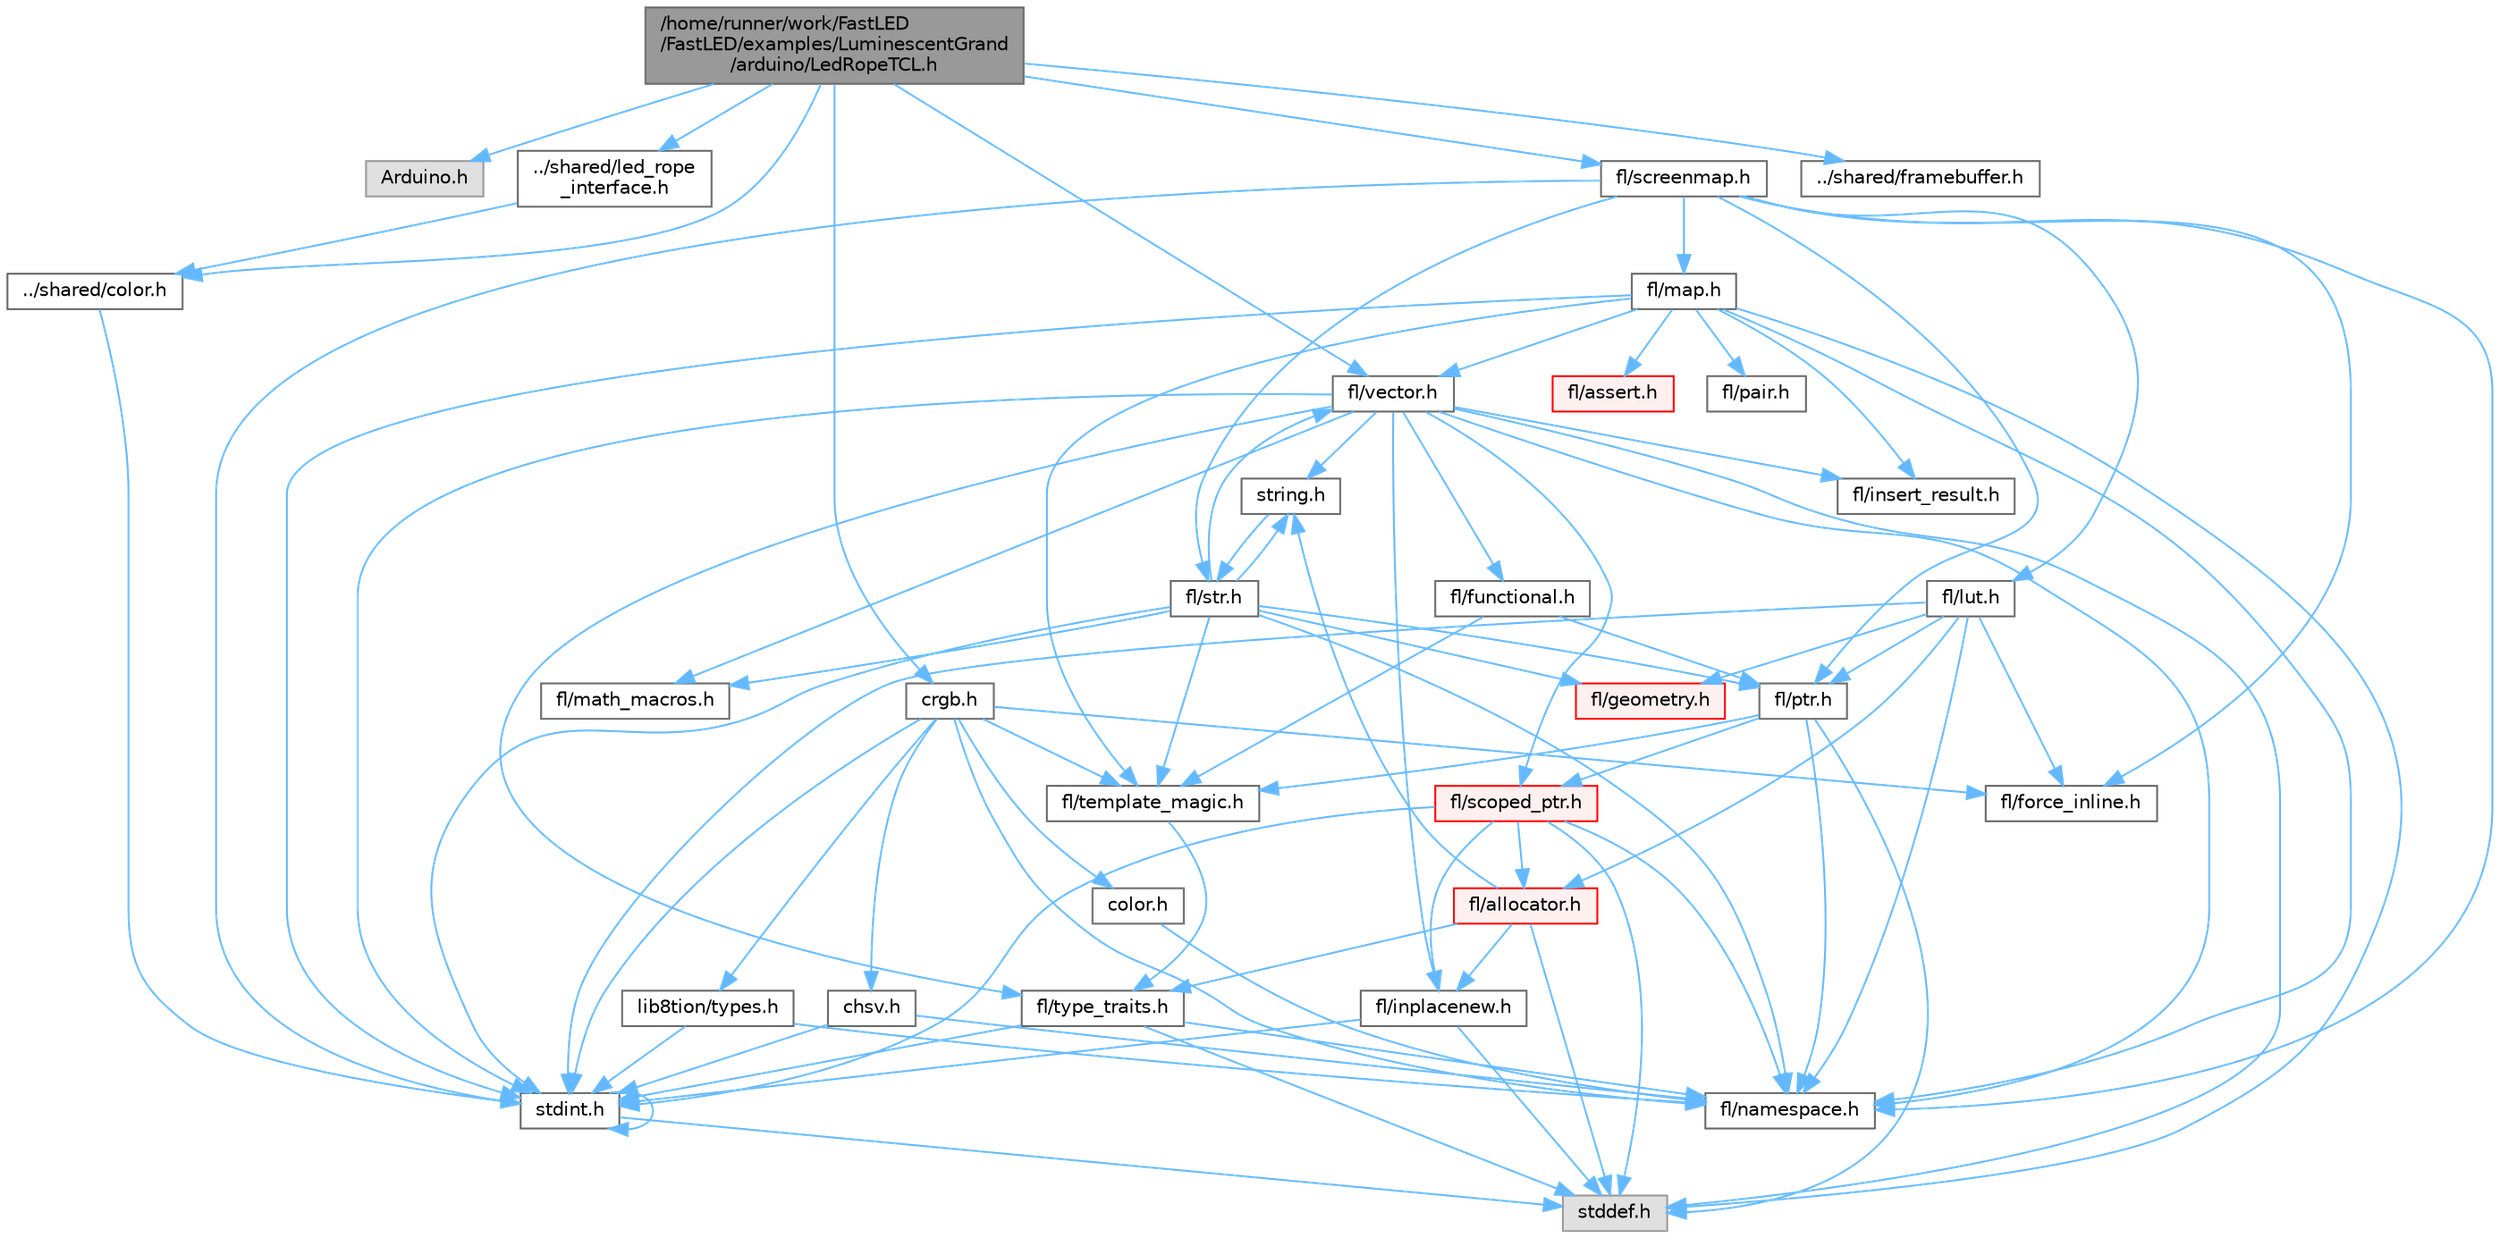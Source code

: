 digraph "/home/runner/work/FastLED/FastLED/examples/LuminescentGrand/arduino/LedRopeTCL.h"
{
 // INTERACTIVE_SVG=YES
 // LATEX_PDF_SIZE
  bgcolor="transparent";
  edge [fontname=Helvetica,fontsize=10,labelfontname=Helvetica,labelfontsize=10];
  node [fontname=Helvetica,fontsize=10,shape=box,height=0.2,width=0.4];
  Node1 [id="Node000001",label="/home/runner/work/FastLED\l/FastLED/examples/LuminescentGrand\l/arduino/LedRopeTCL.h",height=0.2,width=0.4,color="gray40", fillcolor="grey60", style="filled", fontcolor="black",tooltip=" "];
  Node1 -> Node2 [id="edge1_Node000001_Node000002",color="steelblue1",style="solid",tooltip=" "];
  Node2 [id="Node000002",label="Arduino.h",height=0.2,width=0.4,color="grey60", fillcolor="#E0E0E0", style="filled",tooltip=" "];
  Node1 -> Node3 [id="edge2_Node000001_Node000003",color="steelblue1",style="solid",tooltip=" "];
  Node3 [id="Node000003",label="../shared/color.h",height=0.2,width=0.4,color="grey40", fillcolor="white", style="filled",URL="$de/de1/examples_2_luminescent_grand_2shared_2color_8h.html",tooltip=" "];
  Node3 -> Node4 [id="edge3_Node000003_Node000004",color="steelblue1",style="solid",tooltip=" "];
  Node4 [id="Node000004",label="stdint.h",height=0.2,width=0.4,color="grey40", fillcolor="white", style="filled",URL="$df/dd8/stdint_8h.html",tooltip=" "];
  Node4 -> Node5 [id="edge4_Node000004_Node000005",color="steelblue1",style="solid",tooltip=" "];
  Node5 [id="Node000005",label="stddef.h",height=0.2,width=0.4,color="grey60", fillcolor="#E0E0E0", style="filled",tooltip=" "];
  Node4 -> Node4 [id="edge5_Node000004_Node000004",color="steelblue1",style="solid",tooltip=" "];
  Node1 -> Node6 [id="edge6_Node000001_Node000006",color="steelblue1",style="solid",tooltip=" "];
  Node6 [id="Node000006",label="../shared/framebuffer.h",height=0.2,width=0.4,color="grey40", fillcolor="white", style="filled",URL="$d4/dd2/framebuffer_8h.html",tooltip=" "];
  Node1 -> Node7 [id="edge7_Node000001_Node000007",color="steelblue1",style="solid",tooltip=" "];
  Node7 [id="Node000007",label="../shared/led_rope\l_interface.h",height=0.2,width=0.4,color="grey40", fillcolor="white", style="filled",URL="$db/d19/led__rope__interface_8h.html",tooltip=" "];
  Node7 -> Node3 [id="edge8_Node000007_Node000003",color="steelblue1",style="solid",tooltip=" "];
  Node1 -> Node8 [id="edge9_Node000001_Node000008",color="steelblue1",style="solid",tooltip=" "];
  Node8 [id="Node000008",label="fl/vector.h",height=0.2,width=0.4,color="grey40", fillcolor="white", style="filled",URL="$d6/d68/vector_8h.html",tooltip=" "];
  Node8 -> Node5 [id="edge10_Node000008_Node000005",color="steelblue1",style="solid",tooltip=" "];
  Node8 -> Node4 [id="edge11_Node000008_Node000004",color="steelblue1",style="solid",tooltip=" "];
  Node8 -> Node9 [id="edge12_Node000008_Node000009",color="steelblue1",style="solid",tooltip=" "];
  Node9 [id="Node000009",label="string.h",height=0.2,width=0.4,color="grey40", fillcolor="white", style="filled",URL="$da/d66/string_8h.html",tooltip=" "];
  Node9 -> Node10 [id="edge13_Node000009_Node000010",color="steelblue1",style="solid",tooltip=" "];
  Node10 [id="Node000010",label="fl/str.h",height=0.2,width=0.4,color="grey40", fillcolor="white", style="filled",URL="$d1/d93/str_8h.html",tooltip=" "];
  Node10 -> Node4 [id="edge14_Node000010_Node000004",color="steelblue1",style="solid",tooltip=" "];
  Node10 -> Node9 [id="edge15_Node000010_Node000009",color="steelblue1",style="solid",tooltip=" "];
  Node10 -> Node11 [id="edge16_Node000010_Node000011",color="steelblue1",style="solid",tooltip=" "];
  Node11 [id="Node000011",label="fl/geometry.h",height=0.2,width=0.4,color="red", fillcolor="#FFF0F0", style="filled",URL="$d4/d67/geometry_8h.html",tooltip=" "];
  Node10 -> Node16 [id="edge17_Node000010_Node000016",color="steelblue1",style="solid",tooltip=" "];
  Node16 [id="Node000016",label="fl/math_macros.h",height=0.2,width=0.4,color="grey40", fillcolor="white", style="filled",URL="$d8/db8/math__macros_8h.html",tooltip=" "];
  Node10 -> Node17 [id="edge18_Node000010_Node000017",color="steelblue1",style="solid",tooltip=" "];
  Node17 [id="Node000017",label="fl/namespace.h",height=0.2,width=0.4,color="grey40", fillcolor="white", style="filled",URL="$df/d2a/namespace_8h.html",tooltip="Implements the FastLED namespace macros."];
  Node10 -> Node18 [id="edge19_Node000010_Node000018",color="steelblue1",style="solid",tooltip=" "];
  Node18 [id="Node000018",label="fl/ptr.h",height=0.2,width=0.4,color="grey40", fillcolor="white", style="filled",URL="$dd/d98/ptr_8h.html",tooltip=" "];
  Node18 -> Node5 [id="edge20_Node000018_Node000005",color="steelblue1",style="solid",tooltip=" "];
  Node18 -> Node17 [id="edge21_Node000018_Node000017",color="steelblue1",style="solid",tooltip=" "];
  Node18 -> Node19 [id="edge22_Node000018_Node000019",color="steelblue1",style="solid",tooltip=" "];
  Node19 [id="Node000019",label="fl/scoped_ptr.h",height=0.2,width=0.4,color="red", fillcolor="#FFF0F0", style="filled",URL="$d0/d44/scoped__ptr_8h.html",tooltip=" "];
  Node19 -> Node5 [id="edge23_Node000019_Node000005",color="steelblue1",style="solid",tooltip=" "];
  Node19 -> Node4 [id="edge24_Node000019_Node000004",color="steelblue1",style="solid",tooltip=" "];
  Node19 -> Node20 [id="edge25_Node000019_Node000020",color="steelblue1",style="solid",tooltip=" "];
  Node20 [id="Node000020",label="fl/allocator.h",height=0.2,width=0.4,color="red", fillcolor="#FFF0F0", style="filled",URL="$da/da9/allocator_8h.html",tooltip=" "];
  Node20 -> Node5 [id="edge26_Node000020_Node000005",color="steelblue1",style="solid",tooltip=" "];
  Node20 -> Node9 [id="edge27_Node000020_Node000009",color="steelblue1",style="solid",tooltip=" "];
  Node20 -> Node22 [id="edge28_Node000020_Node000022",color="steelblue1",style="solid",tooltip=" "];
  Node22 [id="Node000022",label="fl/inplacenew.h",height=0.2,width=0.4,color="grey40", fillcolor="white", style="filled",URL="$db/d36/inplacenew_8h.html",tooltip=" "];
  Node22 -> Node5 [id="edge29_Node000022_Node000005",color="steelblue1",style="solid",tooltip=" "];
  Node22 -> Node4 [id="edge30_Node000022_Node000004",color="steelblue1",style="solid",tooltip=" "];
  Node20 -> Node23 [id="edge31_Node000020_Node000023",color="steelblue1",style="solid",tooltip=" "];
  Node23 [id="Node000023",label="fl/type_traits.h",height=0.2,width=0.4,color="grey40", fillcolor="white", style="filled",URL="$df/d63/type__traits_8h.html",tooltip=" "];
  Node23 -> Node5 [id="edge32_Node000023_Node000005",color="steelblue1",style="solid",tooltip=" "];
  Node23 -> Node4 [id="edge33_Node000023_Node000004",color="steelblue1",style="solid",tooltip=" "];
  Node23 -> Node17 [id="edge34_Node000023_Node000017",color="steelblue1",style="solid",tooltip=" "];
  Node19 -> Node22 [id="edge35_Node000019_Node000022",color="steelblue1",style="solid",tooltip=" "];
  Node19 -> Node17 [id="edge36_Node000019_Node000017",color="steelblue1",style="solid",tooltip=" "];
  Node18 -> Node26 [id="edge37_Node000018_Node000026",color="steelblue1",style="solid",tooltip=" "];
  Node26 [id="Node000026",label="fl/template_magic.h",height=0.2,width=0.4,color="grey40", fillcolor="white", style="filled",URL="$d8/d0c/template__magic_8h.html",tooltip=" "];
  Node26 -> Node23 [id="edge38_Node000026_Node000023",color="steelblue1",style="solid",tooltip=" "];
  Node10 -> Node26 [id="edge39_Node000010_Node000026",color="steelblue1",style="solid",tooltip=" "];
  Node10 -> Node8 [id="edge40_Node000010_Node000008",color="steelblue1",style="solid",tooltip=" "];
  Node8 -> Node27 [id="edge41_Node000008_Node000027",color="steelblue1",style="solid",tooltip=" "];
  Node27 [id="Node000027",label="fl/functional.h",height=0.2,width=0.4,color="grey40", fillcolor="white", style="filled",URL="$d8/dea/functional_8h.html",tooltip=" "];
  Node27 -> Node18 [id="edge42_Node000027_Node000018",color="steelblue1",style="solid",tooltip=" "];
  Node27 -> Node26 [id="edge43_Node000027_Node000026",color="steelblue1",style="solid",tooltip=" "];
  Node8 -> Node28 [id="edge44_Node000008_Node000028",color="steelblue1",style="solid",tooltip=" "];
  Node28 [id="Node000028",label="fl/insert_result.h",height=0.2,width=0.4,color="grey40", fillcolor="white", style="filled",URL="$d1/d22/insert__result_8h.html",tooltip=" "];
  Node8 -> Node16 [id="edge45_Node000008_Node000016",color="steelblue1",style="solid",tooltip=" "];
  Node8 -> Node17 [id="edge46_Node000008_Node000017",color="steelblue1",style="solid",tooltip=" "];
  Node8 -> Node19 [id="edge47_Node000008_Node000019",color="steelblue1",style="solid",tooltip=" "];
  Node8 -> Node23 [id="edge48_Node000008_Node000023",color="steelblue1",style="solid",tooltip=" "];
  Node8 -> Node22 [id="edge49_Node000008_Node000022",color="steelblue1",style="solid",tooltip=" "];
  Node1 -> Node29 [id="edge50_Node000001_Node000029",color="steelblue1",style="solid",tooltip=" "];
  Node29 [id="Node000029",label="crgb.h",height=0.2,width=0.4,color="grey40", fillcolor="white", style="filled",URL="$db/dd1/crgb_8h.html",tooltip="Defines the red, green, and blue (RGB) pixel struct."];
  Node29 -> Node4 [id="edge51_Node000029_Node000004",color="steelblue1",style="solid",tooltip=" "];
  Node29 -> Node30 [id="edge52_Node000029_Node000030",color="steelblue1",style="solid",tooltip=" "];
  Node30 [id="Node000030",label="chsv.h",height=0.2,width=0.4,color="grey40", fillcolor="white", style="filled",URL="$d8/dd0/chsv_8h.html",tooltip="Defines the hue, saturation, and value (HSV) pixel struct."];
  Node30 -> Node4 [id="edge53_Node000030_Node000004",color="steelblue1",style="solid",tooltip=" "];
  Node30 -> Node17 [id="edge54_Node000030_Node000017",color="steelblue1",style="solid",tooltip=" "];
  Node29 -> Node17 [id="edge55_Node000029_Node000017",color="steelblue1",style="solid",tooltip=" "];
  Node29 -> Node31 [id="edge56_Node000029_Node000031",color="steelblue1",style="solid",tooltip=" "];
  Node31 [id="Node000031",label="color.h",height=0.2,width=0.4,color="grey40", fillcolor="white", style="filled",URL="$d2/d6b/src_2color_8h.html",tooltip="Contains definitions for color correction and temperature."];
  Node31 -> Node17 [id="edge57_Node000031_Node000017",color="steelblue1",style="solid",tooltip=" "];
  Node29 -> Node32 [id="edge58_Node000029_Node000032",color="steelblue1",style="solid",tooltip=" "];
  Node32 [id="Node000032",label="lib8tion/types.h",height=0.2,width=0.4,color="grey40", fillcolor="white", style="filled",URL="$d9/ddf/lib8tion_2types_8h.html",tooltip="Defines fractional types used for lib8tion functions."];
  Node32 -> Node4 [id="edge59_Node000032_Node000004",color="steelblue1",style="solid",tooltip=" "];
  Node32 -> Node17 [id="edge60_Node000032_Node000017",color="steelblue1",style="solid",tooltip=" "];
  Node29 -> Node14 [id="edge61_Node000029_Node000014",color="steelblue1",style="solid",tooltip=" "];
  Node14 [id="Node000014",label="fl/force_inline.h",height=0.2,width=0.4,color="grey40", fillcolor="white", style="filled",URL="$d4/d64/force__inline_8h.html",tooltip=" "];
  Node29 -> Node26 [id="edge62_Node000029_Node000026",color="steelblue1",style="solid",tooltip=" "];
  Node1 -> Node33 [id="edge63_Node000001_Node000033",color="steelblue1",style="solid",tooltip=" "];
  Node33 [id="Node000033",label="fl/screenmap.h",height=0.2,width=0.4,color="grey40", fillcolor="white", style="filled",URL="$d7/d97/screenmap_8h.html",tooltip=" "];
  Node33 -> Node4 [id="edge64_Node000033_Node000004",color="steelblue1",style="solid",tooltip=" "];
  Node33 -> Node14 [id="edge65_Node000033_Node000014",color="steelblue1",style="solid",tooltip=" "];
  Node33 -> Node34 [id="edge66_Node000033_Node000034",color="steelblue1",style="solid",tooltip=" "];
  Node34 [id="Node000034",label="fl/lut.h",height=0.2,width=0.4,color="grey40", fillcolor="white", style="filled",URL="$db/d54/lut_8h.html",tooltip=" "];
  Node34 -> Node20 [id="edge67_Node000034_Node000020",color="steelblue1",style="solid",tooltip=" "];
  Node34 -> Node14 [id="edge68_Node000034_Node000014",color="steelblue1",style="solid",tooltip=" "];
  Node34 -> Node18 [id="edge69_Node000034_Node000018",color="steelblue1",style="solid",tooltip=" "];
  Node34 -> Node4 [id="edge70_Node000034_Node000004",color="steelblue1",style="solid",tooltip=" "];
  Node34 -> Node11 [id="edge71_Node000034_Node000011",color="steelblue1",style="solid",tooltip=" "];
  Node34 -> Node17 [id="edge72_Node000034_Node000017",color="steelblue1",style="solid",tooltip=" "];
  Node33 -> Node18 [id="edge73_Node000033_Node000018",color="steelblue1",style="solid",tooltip=" "];
  Node33 -> Node35 [id="edge74_Node000033_Node000035",color="steelblue1",style="solid",tooltip=" "];
  Node35 [id="Node000035",label="fl/map.h",height=0.2,width=0.4,color="grey40", fillcolor="white", style="filled",URL="$dc/db7/map_8h.html",tooltip=" "];
  Node35 -> Node5 [id="edge75_Node000035_Node000005",color="steelblue1",style="solid",tooltip=" "];
  Node35 -> Node4 [id="edge76_Node000035_Node000004",color="steelblue1",style="solid",tooltip=" "];
  Node35 -> Node36 [id="edge77_Node000035_Node000036",color="steelblue1",style="solid",tooltip=" "];
  Node36 [id="Node000036",label="fl/assert.h",height=0.2,width=0.4,color="red", fillcolor="#FFF0F0", style="filled",URL="$dc/da7/assert_8h.html",tooltip=" "];
  Node35 -> Node28 [id="edge78_Node000035_Node000028",color="steelblue1",style="solid",tooltip=" "];
  Node35 -> Node17 [id="edge79_Node000035_Node000017",color="steelblue1",style="solid",tooltip=" "];
  Node35 -> Node38 [id="edge80_Node000035_Node000038",color="steelblue1",style="solid",tooltip=" "];
  Node38 [id="Node000038",label="fl/pair.h",height=0.2,width=0.4,color="grey40", fillcolor="white", style="filled",URL="$d3/d41/pair_8h.html",tooltip=" "];
  Node35 -> Node26 [id="edge81_Node000035_Node000026",color="steelblue1",style="solid",tooltip=" "];
  Node35 -> Node8 [id="edge82_Node000035_Node000008",color="steelblue1",style="solid",tooltip=" "];
  Node33 -> Node17 [id="edge83_Node000033_Node000017",color="steelblue1",style="solid",tooltip=" "];
  Node33 -> Node10 [id="edge84_Node000033_Node000010",color="steelblue1",style="solid",tooltip=" "];
}
